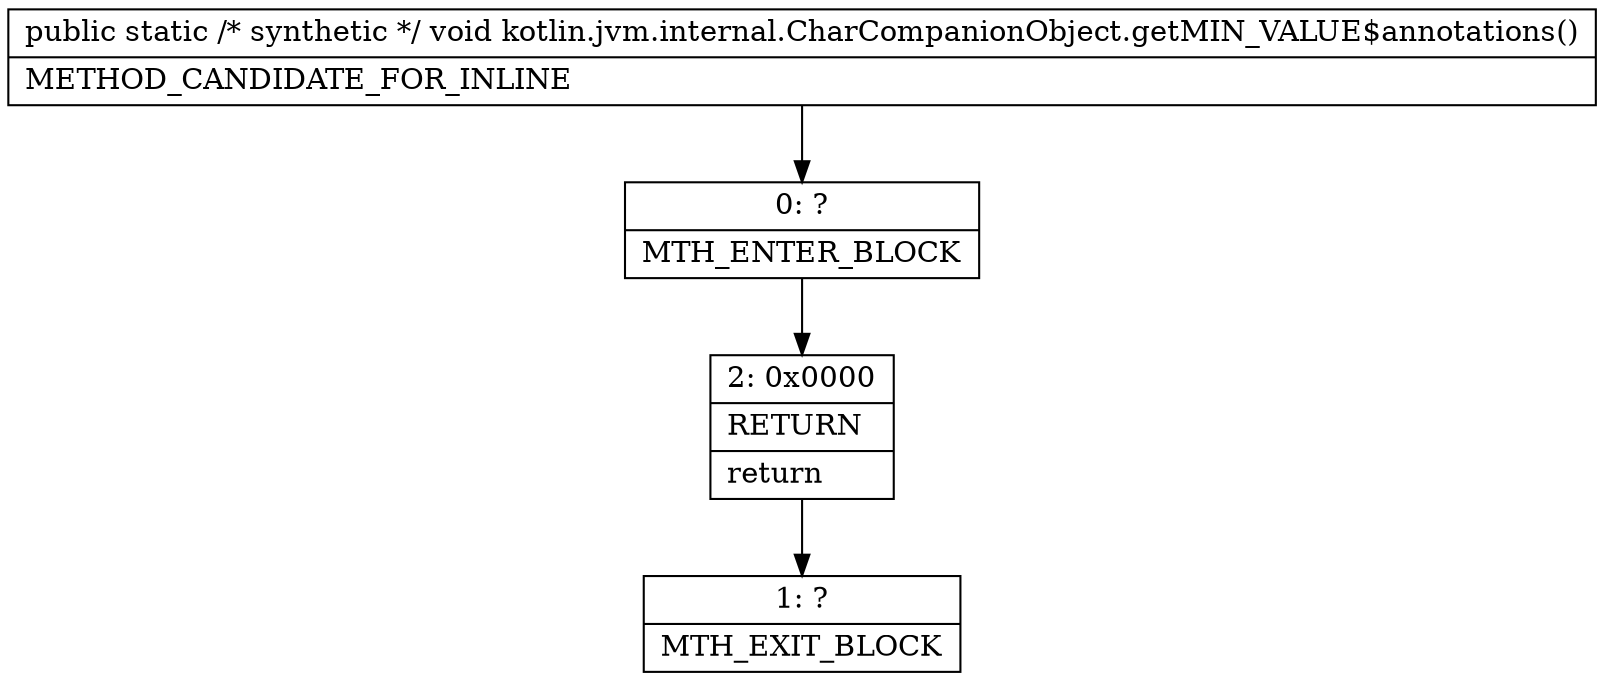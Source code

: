 digraph "CFG forkotlin.jvm.internal.CharCompanionObject.getMIN_VALUE$annotations()V" {
Node_0 [shape=record,label="{0\:\ ?|MTH_ENTER_BLOCK\l}"];
Node_2 [shape=record,label="{2\:\ 0x0000|RETURN\l|return\l}"];
Node_1 [shape=record,label="{1\:\ ?|MTH_EXIT_BLOCK\l}"];
MethodNode[shape=record,label="{public static \/* synthetic *\/ void kotlin.jvm.internal.CharCompanionObject.getMIN_VALUE$annotations()  | METHOD_CANDIDATE_FOR_INLINE\l}"];
MethodNode -> Node_0;Node_0 -> Node_2;
Node_2 -> Node_1;
}

